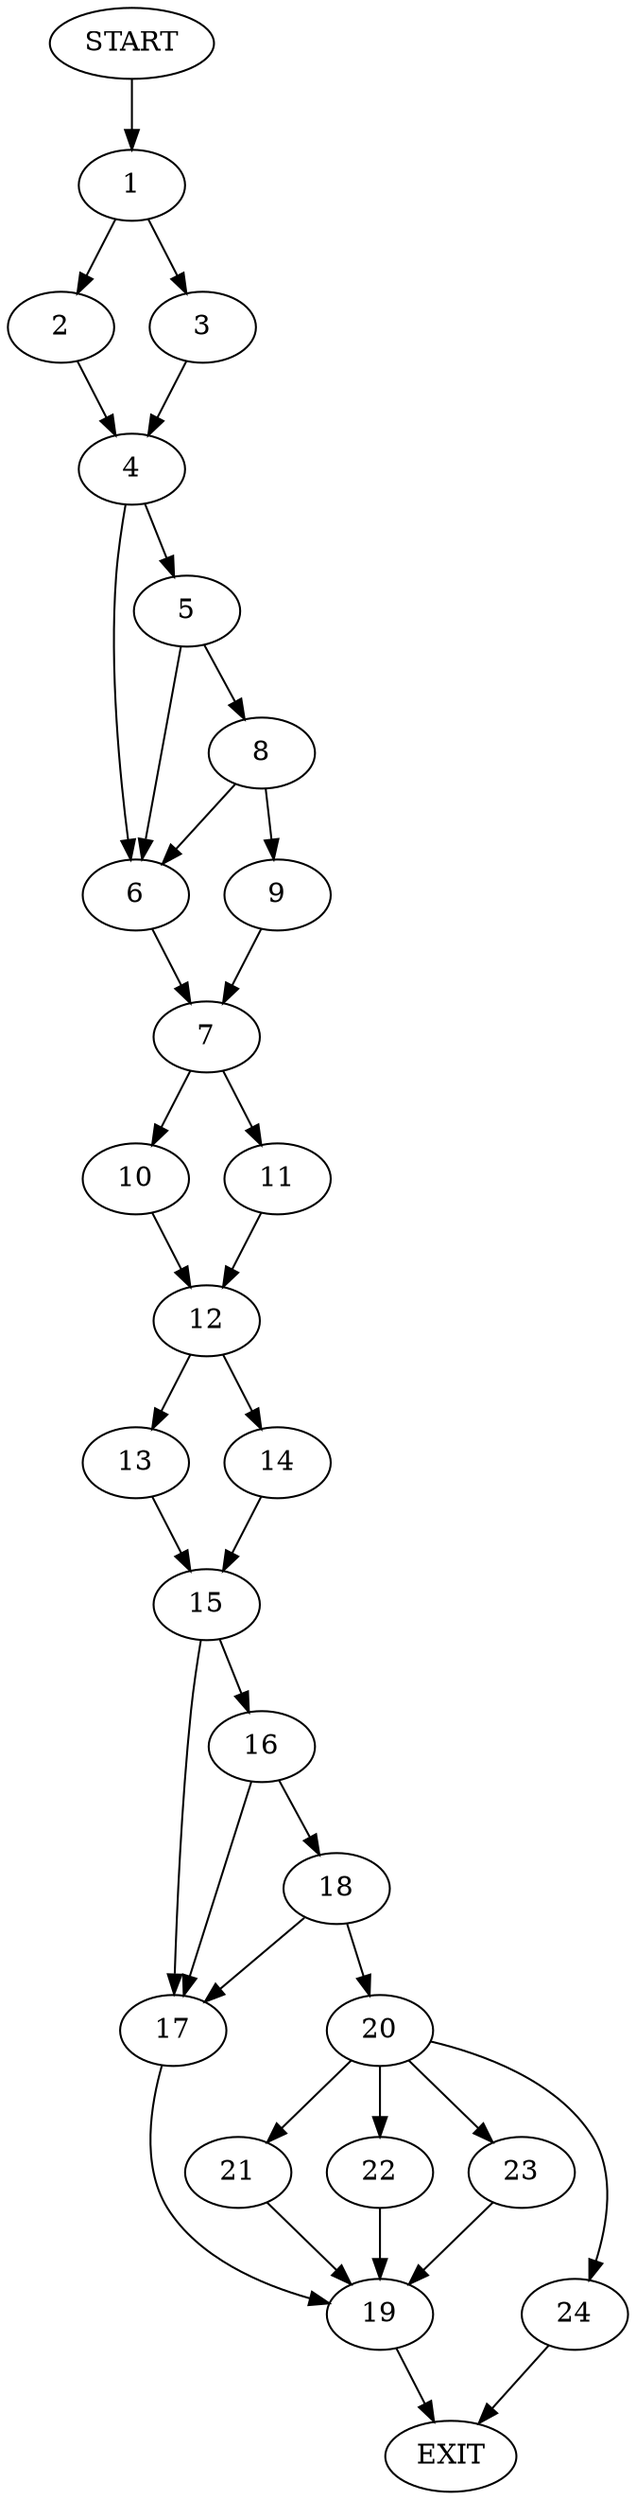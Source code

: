digraph {
0 [label="START"]
25 [label="EXIT"]
0 -> 1
1 -> 2
1 -> 3
3 -> 4
2 -> 4
4 -> 5
4 -> 6
6 -> 7
5 -> 8
5 -> 6
8 -> 9
8 -> 6
9 -> 7
7 -> 10
7 -> 11
10 -> 12
11 -> 12
12 -> 13
12 -> 14
13 -> 15
14 -> 15
15 -> 16
15 -> 17
16 -> 17
16 -> 18
17 -> 19
18 -> 17
18 -> 20
20 -> 21
20 -> 22
20 -> 23
20 -> 24
21 -> 19
23 -> 19
22 -> 19
24 -> 25
19 -> 25
}
